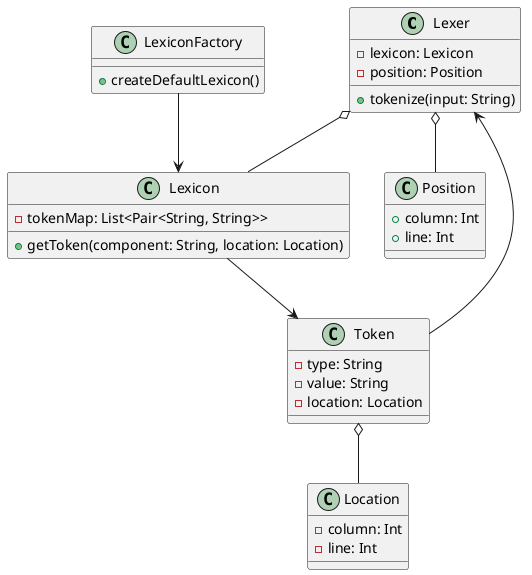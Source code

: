 @startuml

class Lexer{
- lexicon: Lexicon
- position: Position
+ tokenize(input: String)
}

class Lexicon{
- tokenMap: List<Pair<String, String>>
+ getToken(component: String, location: Location)
}

class LexiconFactory{
+ createDefaultLexicon()
}

class Position{
+ column: Int
+ line: Int
}

class Location{
- column: Int
- line: Int
}

class Token{
- type: String
- value: String
- location: Location
}

Lexer o-- Position
Lexer o-- Lexicon
LexiconFactory --> Lexicon

Token o-- Location
Lexicon --> Token
Token --> Lexer
@enduml